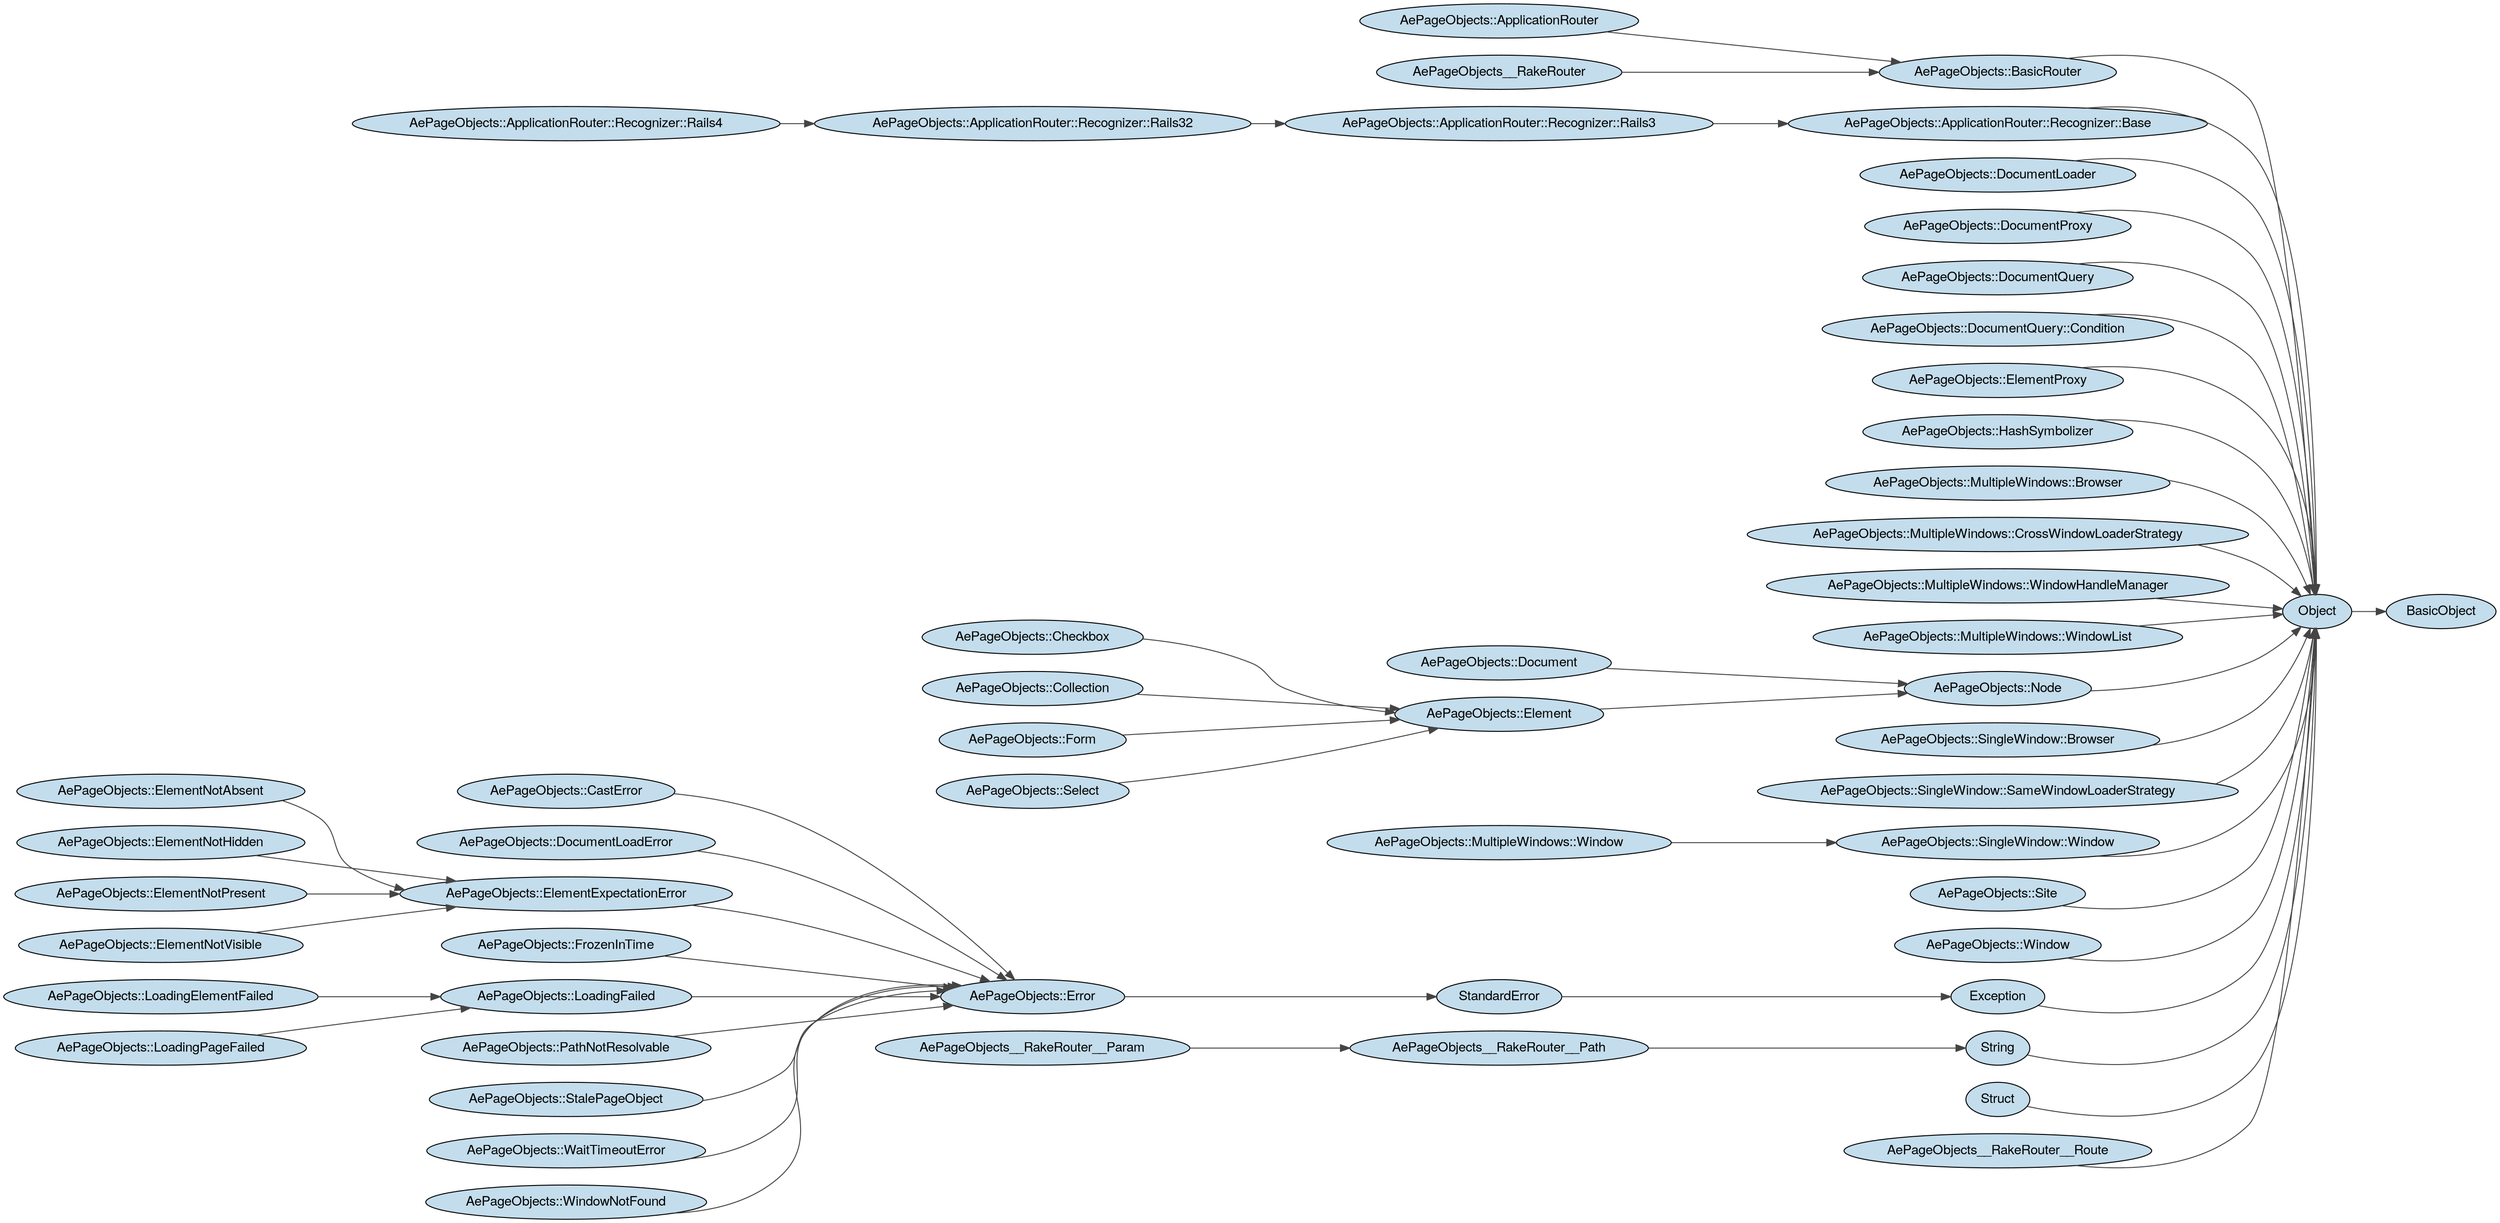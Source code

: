 digraph classes {
	graph [rotate=0, rankdir="LR"]
	node [fillcolor="#c4ddec", style="filled", fontname="Helvetica Neue"]
	edge [color="#444444"]
	#<Class_0x007fb6b9d555f8> [label=""]
	AePageObjects__ApplicationRouter [label="AePageObjects::ApplicationRouter"]
	AePageObjects__ApplicationRouter__Recognizer__Base [label="AePageObjects::ApplicationRouter::Recognizer::Base"]
	AePageObjects__ApplicationRouter__Recognizer__Rails3 [label="AePageObjects::ApplicationRouter::Recognizer::Rails3"]
	AePageObjects__ApplicationRouter__Recognizer__Rails32 [label="AePageObjects::ApplicationRouter::Recognizer::Rails32"]
	AePageObjects__ApplicationRouter__Recognizer__Rails4 [label="AePageObjects::ApplicationRouter::Recognizer::Rails4"]
	AePageObjects__BasicRouter [label="AePageObjects::BasicRouter"]
	AePageObjects__CastError [label="AePageObjects::CastError"]
	AePageObjects__Checkbox [label="AePageObjects::Checkbox"]
	AePageObjects__Collection [label="AePageObjects::Collection"]
	AePageObjects__Document [label="AePageObjects::Document"]
	AePageObjects__DocumentLoadError [label="AePageObjects::DocumentLoadError"]
	AePageObjects__DocumentLoader [label="AePageObjects::DocumentLoader"]
	AePageObjects__DocumentProxy [label="AePageObjects::DocumentProxy"]
	AePageObjects__DocumentQuery [label="AePageObjects::DocumentQuery"]
	AePageObjects__DocumentQuery__Condition [label="AePageObjects::DocumentQuery::Condition"]
	AePageObjects__Element [label="AePageObjects::Element"]
	AePageObjects__ElementExpectationError [label="AePageObjects::ElementExpectationError"]
	AePageObjects__ElementNotAbsent [label="AePageObjects::ElementNotAbsent"]
	AePageObjects__ElementNotHidden [label="AePageObjects::ElementNotHidden"]
	AePageObjects__ElementNotPresent [label="AePageObjects::ElementNotPresent"]
	AePageObjects__ElementNotVisible [label="AePageObjects::ElementNotVisible"]
	AePageObjects__ElementProxy [label="AePageObjects::ElementProxy"]
	AePageObjects__Error [label="AePageObjects::Error"]
	AePageObjects__Form [label="AePageObjects::Form"]
	AePageObjects__FrozenInTime [label="AePageObjects::FrozenInTime"]
	AePageObjects__HashSymbolizer [label="AePageObjects::HashSymbolizer"]
	AePageObjects__LoadingElementFailed [label="AePageObjects::LoadingElementFailed"]
	AePageObjects__LoadingFailed [label="AePageObjects::LoadingFailed"]
	AePageObjects__LoadingPageFailed [label="AePageObjects::LoadingPageFailed"]
	AePageObjects__MultipleWindows__Browser [label="AePageObjects::MultipleWindows::Browser"]
	AePageObjects__MultipleWindows__CrossWindowLoaderStrategy [label="AePageObjects::MultipleWindows::CrossWindowLoaderStrategy"]
	AePageObjects__MultipleWindows__Window [label="AePageObjects::MultipleWindows::Window"]
	AePageObjects__MultipleWindows__WindowHandleManager [label="AePageObjects::MultipleWindows::WindowHandleManager"]
	AePageObjects__MultipleWindows__WindowList [label="AePageObjects::MultipleWindows::WindowList"]
	AePageObjects__Node [label="AePageObjects::Node"]
	AePageObjects__PathNotResolvable [label="AePageObjects::PathNotResolvable"]
	AePageObjects__Select [label="AePageObjects::Select"]
	AePageObjects__SingleWindow__Browser [label="AePageObjects::SingleWindow::Browser"]
	AePageObjects__SingleWindow__SameWindowLoaderStrategy [label="AePageObjects::SingleWindow::SameWindowLoaderStrategy"]
	AePageObjects__SingleWindow__Window [label="AePageObjects::SingleWindow::Window"]
	AePageObjects__Site [label="AePageObjects::Site"]
	AePageObjects__StalePageObject [label="AePageObjects::StalePageObject"]
	AePageObjects__WaitTimeoutError [label="AePageObjects::WaitTimeoutError"]
	AePageObjects__Window [label="AePageObjects::Window"]
	AePageObjects__WindowNotFound [label="AePageObjects::WindowNotFound"]
	Exception [label="Exception"]
	Object [label="Object"]
	StandardError [label="StandardError"]
	String [label="String"]
	Struct [label="Struct"]
	#<Class_0x007fb6b9d555f8> -> Struct
	AePageObjects__ApplicationRouter -> AePageObjects__BasicRouter
	AePageObjects__ApplicationRouter__Recognizer__Base -> Object
	AePageObjects__ApplicationRouter__Recognizer__Rails3 -> AePageObjects__ApplicationRouter__Recognizer__Base
	AePageObjects__ApplicationRouter__Recognizer__Rails32 -> AePageObjects__ApplicationRouter__Recognizer__Rails3
	AePageObjects__ApplicationRouter__Recognizer__Rails4 -> AePageObjects__ApplicationRouter__Recognizer__Rails32
	AePageObjects__BasicRouter -> Object
	AePageObjects__CastError -> AePageObjects__Error
	AePageObjects__Checkbox -> AePageObjects__Element
	AePageObjects__Collection -> AePageObjects__Element
	AePageObjects__Document -> AePageObjects__Node
	AePageObjects__DocumentLoadError -> AePageObjects__Error
	AePageObjects__DocumentLoader -> Object
	AePageObjects__DocumentProxy -> Object
	AePageObjects__DocumentQuery -> Object
	AePageObjects__DocumentQuery__Condition -> Object
	AePageObjects__Element -> AePageObjects__Node
	AePageObjects__ElementExpectationError -> AePageObjects__Error
	AePageObjects__ElementNotAbsent -> AePageObjects__ElementExpectationError
	AePageObjects__ElementNotHidden -> AePageObjects__ElementExpectationError
	AePageObjects__ElementNotPresent -> AePageObjects__ElementExpectationError
	AePageObjects__ElementNotVisible -> AePageObjects__ElementExpectationError
	AePageObjects__ElementProxy -> Object
	AePageObjects__Error -> StandardError
	AePageObjects__Form -> AePageObjects__Element
	AePageObjects__FrozenInTime -> AePageObjects__Error
	AePageObjects__HashSymbolizer -> Object
	AePageObjects__LoadingElementFailed -> AePageObjects__LoadingFailed
	AePageObjects__LoadingFailed -> AePageObjects__Error
	AePageObjects__LoadingPageFailed -> AePageObjects__LoadingFailed
	AePageObjects__MultipleWindows__Browser -> Object
	AePageObjects__MultipleWindows__CrossWindowLoaderStrategy -> Object
	AePageObjects__MultipleWindows__Window -> AePageObjects__SingleWindow__Window
	AePageObjects__MultipleWindows__WindowHandleManager -> Object
	AePageObjects__MultipleWindows__WindowList -> Object
	AePageObjects__Node -> Object
	AePageObjects__PathNotResolvable -> AePageObjects__Error
	AePageObjects__RakeRouter -> AePageObjects__BasicRouter
	AePageObjects__RakeRouter__Param -> #<Class_0x007fb6b9d555f8>
	AePageObjects__RakeRouter__Path -> String
	AePageObjects__RakeRouter__Route -> Object
	AePageObjects__Select -> AePageObjects__Element
	AePageObjects__SingleWindow__Browser -> Object
	AePageObjects__SingleWindow__SameWindowLoaderStrategy -> Object
	AePageObjects__SingleWindow__Window -> Object
	AePageObjects__Site -> Object
	AePageObjects__StalePageObject -> AePageObjects__Error
	AePageObjects__WaitTimeoutError -> AePageObjects__Error
	AePageObjects__Window -> Object
	AePageObjects__WindowNotFound -> AePageObjects__Error
	Exception -> Object
	Object -> BasicObject
	StandardError -> Exception
	String -> Object
	Struct -> Object
}
